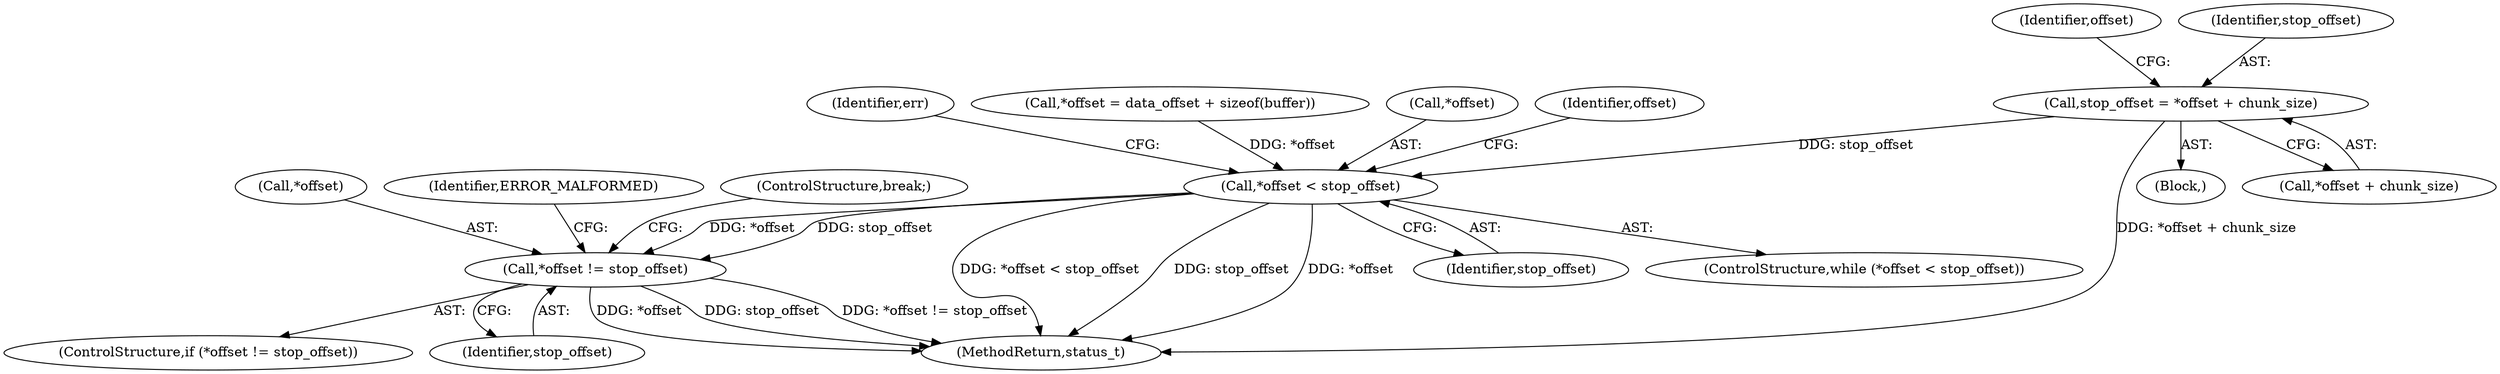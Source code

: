 digraph "0_Android_8a3a2f6ea7defe1a81bb32b3c9f3537f84749b9d@integer" {
"1002126" [label="(Call,stop_offset = *offset + chunk_size)"];
"1002140" [label="(Call,*offset < stop_offset)"];
"1002161" [label="(Call,*offset != stop_offset)"];
"1002140" [label="(Call,*offset < stop_offset)"];
"1002160" [label="(ControlStructure,if (*offset != stop_offset))"];
"1003923" [label="(MethodReturn,status_t)"];
"1002134" [label="(Identifier,offset)"];
"1002127" [label="(Identifier,stop_offset)"];
"1002147" [label="(Identifier,err)"];
"1002162" [label="(Call,*offset)"];
"1002132" [label="(Call,*offset = data_offset + sizeof(buffer))"];
"1002167" [label="(Identifier,ERROR_MALFORMED)"];
"1002141" [label="(Call,*offset)"];
"1002143" [label="(Identifier,stop_offset)"];
"1002139" [label="(ControlStructure,while (*offset < stop_offset))"];
"1002163" [label="(Identifier,offset)"];
"1002168" [label="(ControlStructure,break;)"];
"1002161" [label="(Call,*offset != stop_offset)"];
"1002126" [label="(Call,stop_offset = *offset + chunk_size)"];
"1002032" [label="(Block,)"];
"1002128" [label="(Call,*offset + chunk_size)"];
"1002164" [label="(Identifier,stop_offset)"];
"1002126" -> "1002032"  [label="AST: "];
"1002126" -> "1002128"  [label="CFG: "];
"1002127" -> "1002126"  [label="AST: "];
"1002128" -> "1002126"  [label="AST: "];
"1002134" -> "1002126"  [label="CFG: "];
"1002126" -> "1003923"  [label="DDG: *offset + chunk_size"];
"1002126" -> "1002140"  [label="DDG: stop_offset"];
"1002140" -> "1002139"  [label="AST: "];
"1002140" -> "1002143"  [label="CFG: "];
"1002141" -> "1002140"  [label="AST: "];
"1002143" -> "1002140"  [label="AST: "];
"1002147" -> "1002140"  [label="CFG: "];
"1002163" -> "1002140"  [label="CFG: "];
"1002140" -> "1003923"  [label="DDG: *offset < stop_offset"];
"1002140" -> "1003923"  [label="DDG: stop_offset"];
"1002140" -> "1003923"  [label="DDG: *offset"];
"1002132" -> "1002140"  [label="DDG: *offset"];
"1002140" -> "1002161"  [label="DDG: *offset"];
"1002140" -> "1002161"  [label="DDG: stop_offset"];
"1002161" -> "1002160"  [label="AST: "];
"1002161" -> "1002164"  [label="CFG: "];
"1002162" -> "1002161"  [label="AST: "];
"1002164" -> "1002161"  [label="AST: "];
"1002167" -> "1002161"  [label="CFG: "];
"1002168" -> "1002161"  [label="CFG: "];
"1002161" -> "1003923"  [label="DDG: *offset"];
"1002161" -> "1003923"  [label="DDG: stop_offset"];
"1002161" -> "1003923"  [label="DDG: *offset != stop_offset"];
}
